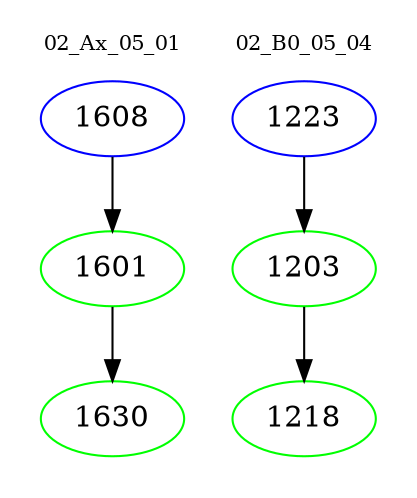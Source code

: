 digraph{
subgraph cluster_0 {
color = white
label = "02_Ax_05_01";
fontsize=10;
T0_1608 [label="1608", color="blue"]
T0_1608 -> T0_1601 [color="black"]
T0_1601 [label="1601", color="green"]
T0_1601 -> T0_1630 [color="black"]
T0_1630 [label="1630", color="green"]
}
subgraph cluster_1 {
color = white
label = "02_B0_05_04";
fontsize=10;
T1_1223 [label="1223", color="blue"]
T1_1223 -> T1_1203 [color="black"]
T1_1203 [label="1203", color="green"]
T1_1203 -> T1_1218 [color="black"]
T1_1218 [label="1218", color="green"]
}
}
